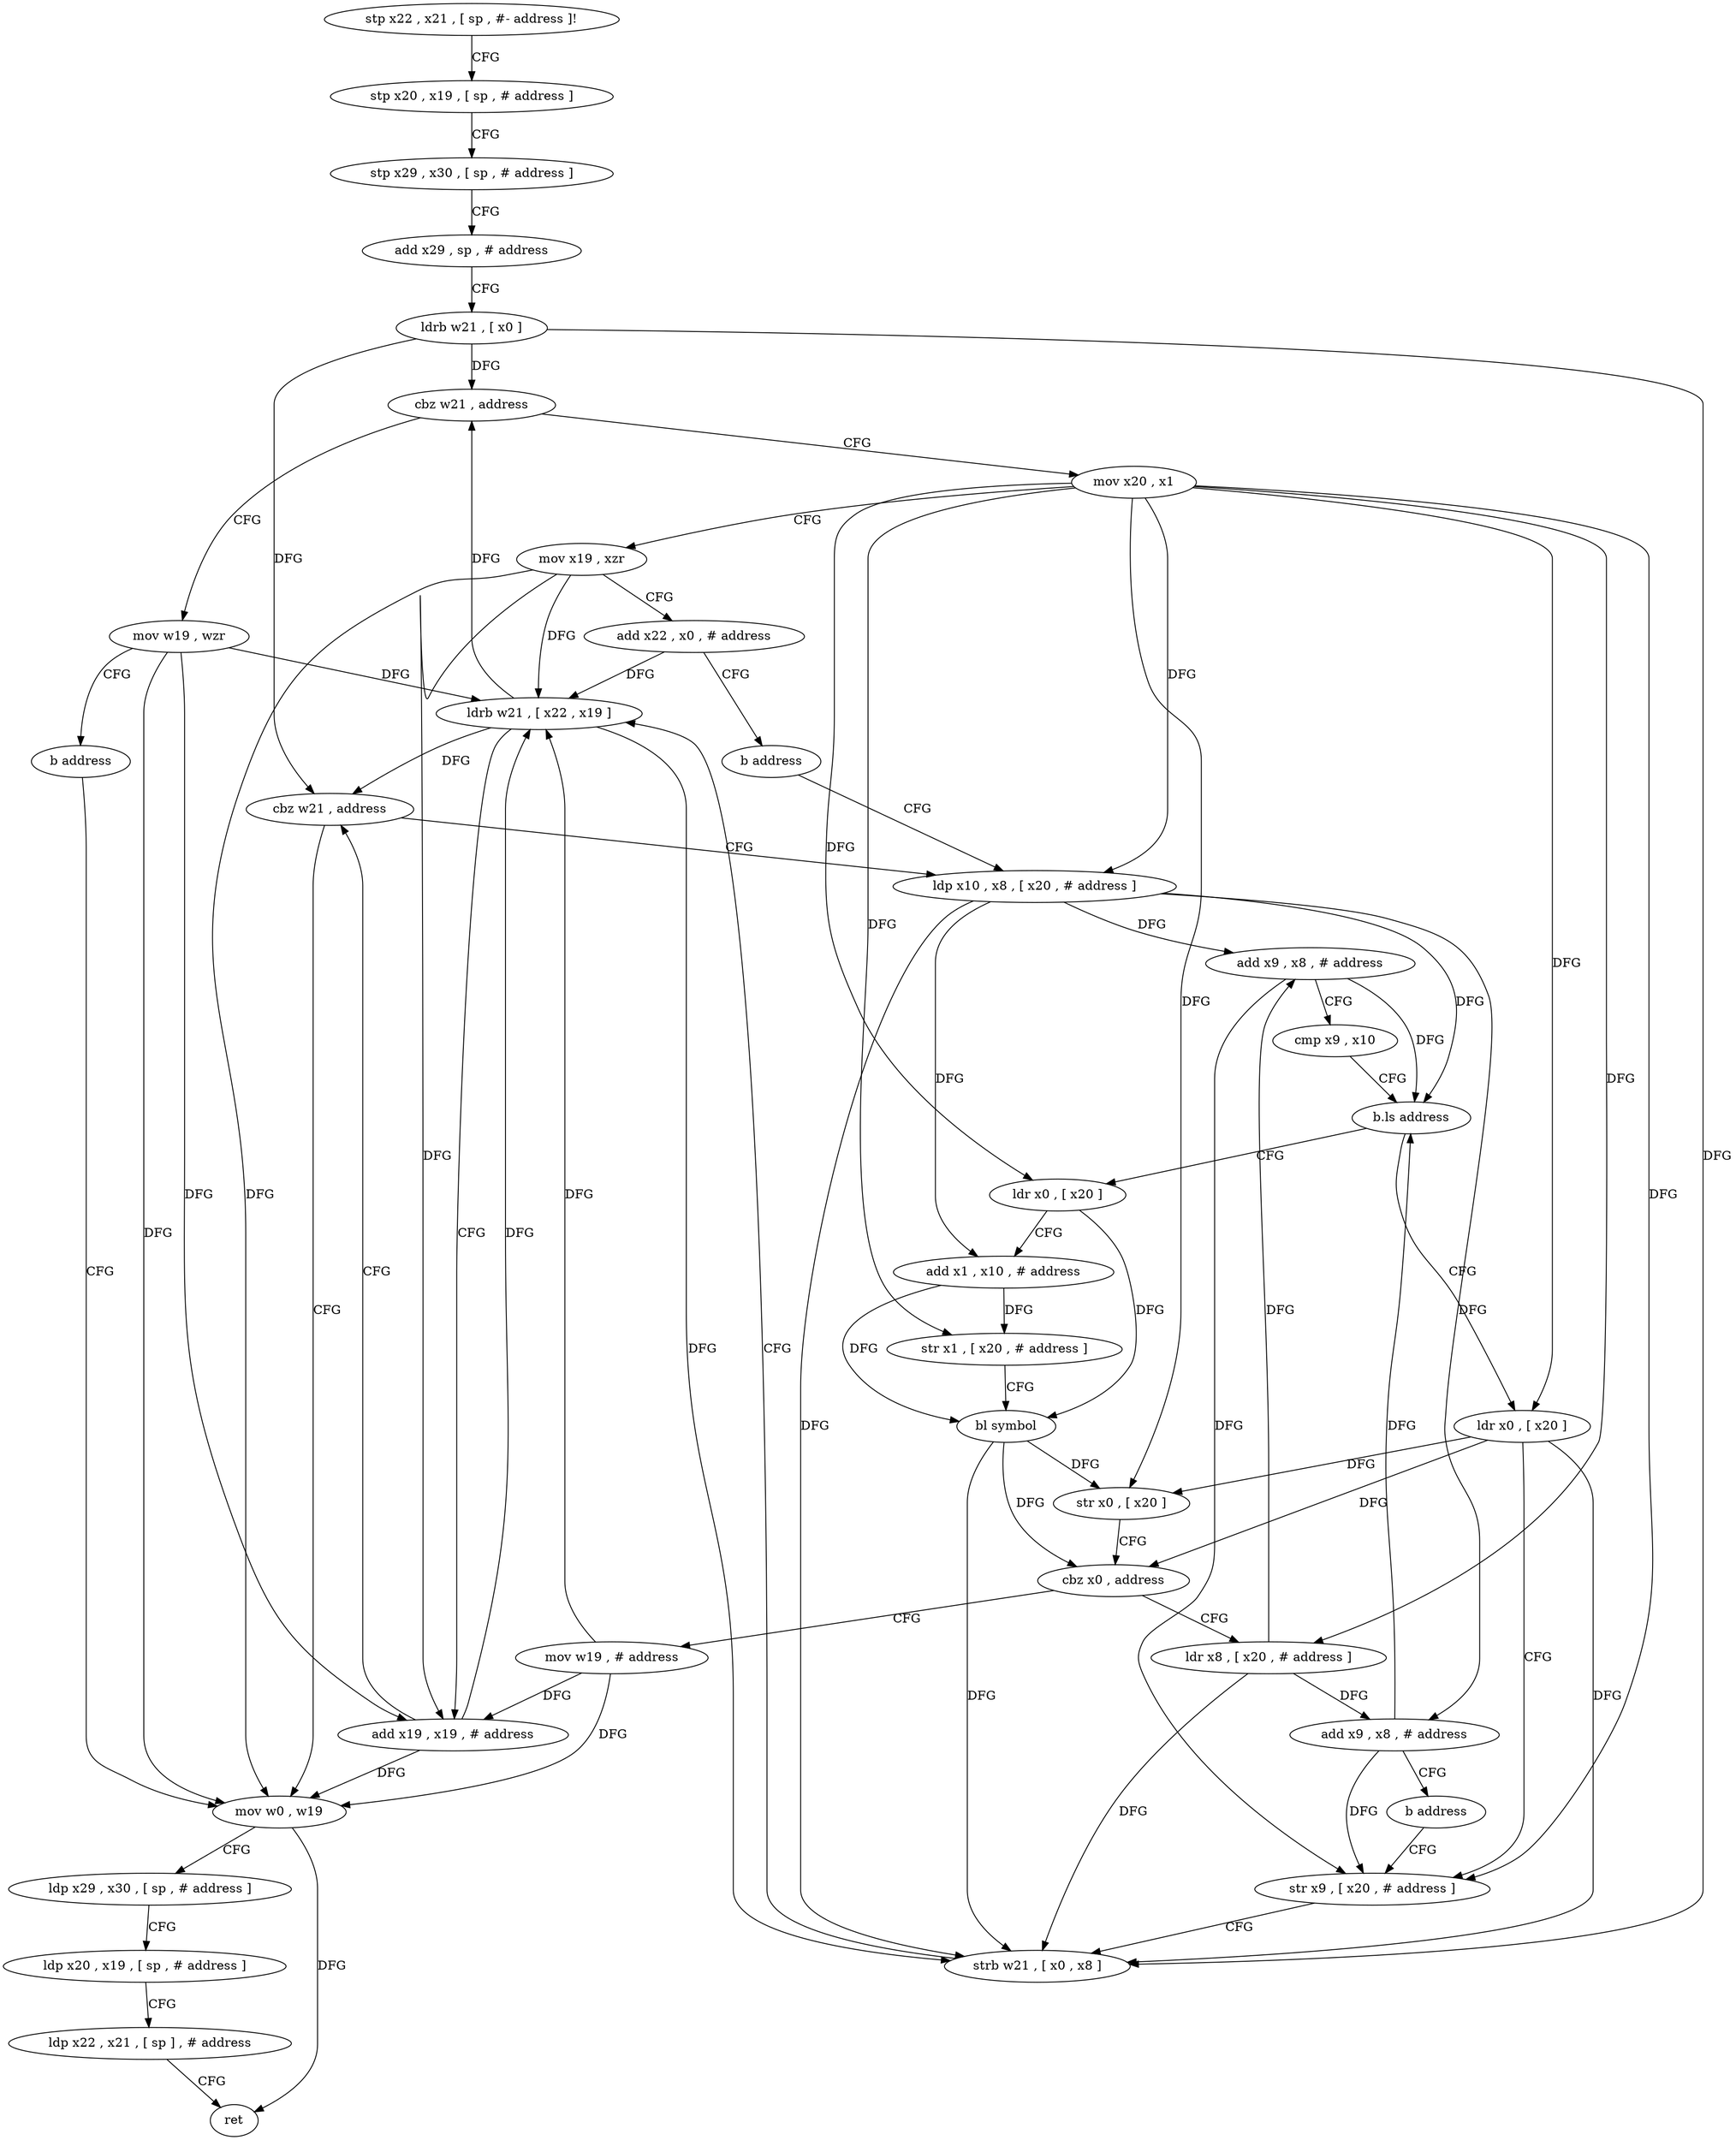 digraph "func" {
"141236" [label = "stp x22 , x21 , [ sp , #- address ]!" ]
"141240" [label = "stp x20 , x19 , [ sp , # address ]" ]
"141244" [label = "stp x29 , x30 , [ sp , # address ]" ]
"141248" [label = "add x29 , sp , # address" ]
"141252" [label = "ldrb w21 , [ x0 ]" ]
"141256" [label = "cbz w21 , address" ]
"141352" [label = "mov w19 , wzr" ]
"141260" [label = "mov x20 , x1" ]
"141356" [label = "b address" ]
"141364" [label = "mov w0 , w19" ]
"141264" [label = "mov x19 , xzr" ]
"141268" [label = "add x22 , x0 , # address" ]
"141272" [label = "b address" ]
"141300" [label = "ldp x10 , x8 , [ x20 , # address ]" ]
"141368" [label = "ldp x29 , x30 , [ sp , # address ]" ]
"141372" [label = "ldp x20 , x19 , [ sp , # address ]" ]
"141376" [label = "ldp x22 , x21 , [ sp ] , # address" ]
"141380" [label = "ret" ]
"141304" [label = "add x9 , x8 , # address" ]
"141308" [label = "cmp x9 , x10" ]
"141312" [label = "b.ls address" ]
"141276" [label = "ldr x0 , [ x20 ]" ]
"141316" [label = "ldr x0 , [ x20 ]" ]
"141280" [label = "str x9 , [ x20 , # address ]" ]
"141320" [label = "add x1 , x10 , # address" ]
"141324" [label = "str x1 , [ x20 , # address ]" ]
"141328" [label = "bl symbol" ]
"141332" [label = "str x0 , [ x20 ]" ]
"141336" [label = "cbz x0 , address" ]
"141360" [label = "mov w19 , # address" ]
"141340" [label = "ldr x8 , [ x20 , # address ]" ]
"141344" [label = "add x9 , x8 , # address" ]
"141348" [label = "b address" ]
"141284" [label = "strb w21 , [ x0 , x8 ]" ]
"141288" [label = "ldrb w21 , [ x22 , x19 ]" ]
"141292" [label = "add x19 , x19 , # address" ]
"141296" [label = "cbz w21 , address" ]
"141236" -> "141240" [ label = "CFG" ]
"141240" -> "141244" [ label = "CFG" ]
"141244" -> "141248" [ label = "CFG" ]
"141248" -> "141252" [ label = "CFG" ]
"141252" -> "141256" [ label = "DFG" ]
"141252" -> "141284" [ label = "DFG" ]
"141252" -> "141296" [ label = "DFG" ]
"141256" -> "141352" [ label = "CFG" ]
"141256" -> "141260" [ label = "CFG" ]
"141352" -> "141356" [ label = "CFG" ]
"141352" -> "141364" [ label = "DFG" ]
"141352" -> "141288" [ label = "DFG" ]
"141352" -> "141292" [ label = "DFG" ]
"141260" -> "141264" [ label = "CFG" ]
"141260" -> "141300" [ label = "DFG" ]
"141260" -> "141276" [ label = "DFG" ]
"141260" -> "141316" [ label = "DFG" ]
"141260" -> "141324" [ label = "DFG" ]
"141260" -> "141332" [ label = "DFG" ]
"141260" -> "141280" [ label = "DFG" ]
"141260" -> "141340" [ label = "DFG" ]
"141356" -> "141364" [ label = "CFG" ]
"141364" -> "141368" [ label = "CFG" ]
"141364" -> "141380" [ label = "DFG" ]
"141264" -> "141268" [ label = "CFG" ]
"141264" -> "141364" [ label = "DFG" ]
"141264" -> "141288" [ label = "DFG" ]
"141264" -> "141292" [ label = "DFG" ]
"141268" -> "141272" [ label = "CFG" ]
"141268" -> "141288" [ label = "DFG" ]
"141272" -> "141300" [ label = "CFG" ]
"141300" -> "141304" [ label = "DFG" ]
"141300" -> "141312" [ label = "DFG" ]
"141300" -> "141320" [ label = "DFG" ]
"141300" -> "141284" [ label = "DFG" ]
"141300" -> "141344" [ label = "DFG" ]
"141368" -> "141372" [ label = "CFG" ]
"141372" -> "141376" [ label = "CFG" ]
"141376" -> "141380" [ label = "CFG" ]
"141304" -> "141308" [ label = "CFG" ]
"141304" -> "141312" [ label = "DFG" ]
"141304" -> "141280" [ label = "DFG" ]
"141308" -> "141312" [ label = "CFG" ]
"141312" -> "141276" [ label = "CFG" ]
"141312" -> "141316" [ label = "CFG" ]
"141276" -> "141280" [ label = "CFG" ]
"141276" -> "141332" [ label = "DFG" ]
"141276" -> "141336" [ label = "DFG" ]
"141276" -> "141284" [ label = "DFG" ]
"141316" -> "141320" [ label = "CFG" ]
"141316" -> "141328" [ label = "DFG" ]
"141280" -> "141284" [ label = "CFG" ]
"141320" -> "141324" [ label = "DFG" ]
"141320" -> "141328" [ label = "DFG" ]
"141324" -> "141328" [ label = "CFG" ]
"141328" -> "141332" [ label = "DFG" ]
"141328" -> "141336" [ label = "DFG" ]
"141328" -> "141284" [ label = "DFG" ]
"141332" -> "141336" [ label = "CFG" ]
"141336" -> "141360" [ label = "CFG" ]
"141336" -> "141340" [ label = "CFG" ]
"141360" -> "141364" [ label = "DFG" ]
"141360" -> "141288" [ label = "DFG" ]
"141360" -> "141292" [ label = "DFG" ]
"141340" -> "141344" [ label = "DFG" ]
"141340" -> "141304" [ label = "DFG" ]
"141340" -> "141284" [ label = "DFG" ]
"141344" -> "141348" [ label = "CFG" ]
"141344" -> "141280" [ label = "DFG" ]
"141344" -> "141312" [ label = "DFG" ]
"141348" -> "141280" [ label = "CFG" ]
"141284" -> "141288" [ label = "CFG" ]
"141288" -> "141292" [ label = "CFG" ]
"141288" -> "141256" [ label = "DFG" ]
"141288" -> "141284" [ label = "DFG" ]
"141288" -> "141296" [ label = "DFG" ]
"141292" -> "141296" [ label = "CFG" ]
"141292" -> "141364" [ label = "DFG" ]
"141292" -> "141288" [ label = "DFG" ]
"141296" -> "141364" [ label = "CFG" ]
"141296" -> "141300" [ label = "CFG" ]
}

